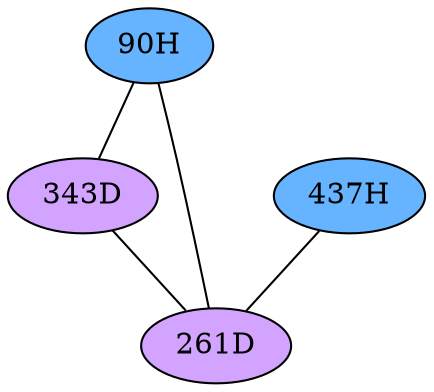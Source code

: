 // The Round Table
graph {
	"90H" [fillcolor="#66B3FF" style=radial]
	"343D" [fillcolor="#D3A4FF" style=radial]
	"90H" -- "343D" [penwidth=1]
	"90H" [fillcolor="#66B3FF" style=radial]
	"261D" [fillcolor="#D3A4FF" style=radial]
	"90H" -- "261D" [penwidth=1]
	"437H" [fillcolor="#66B3FF" style=radial]
	"261D" [fillcolor="#D3A4FF" style=radial]
	"437H" -- "261D" [penwidth=1]
	"343D" [fillcolor="#D3A4FF" style=radial]
	"261D" [fillcolor="#D3A4FF" style=radial]
	"343D" -- "261D" [penwidth=1]
}

